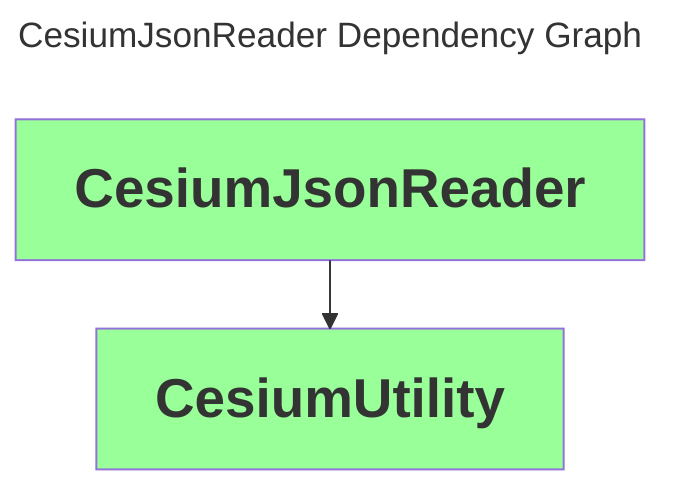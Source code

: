 ---
comment: This file was generated by dep-graph-gen. DO NOT EDIT THIS FILE!
config:
  layout: elk
title: CesiumJsonReader Dependency Graph
---
graph TD
  classDef dependencyNode fill:#fff,stroke:#ccc,color:#666,font-weight:bold,font-size:28px
  classDef libraryNode fill:#9f9,font-weight:bold,font-size:28px
  CesiumJsonReader[CesiumJsonReader] --> CesiumUtility[CesiumUtility]
  class CesiumUtility,CesiumJsonReader libraryNode